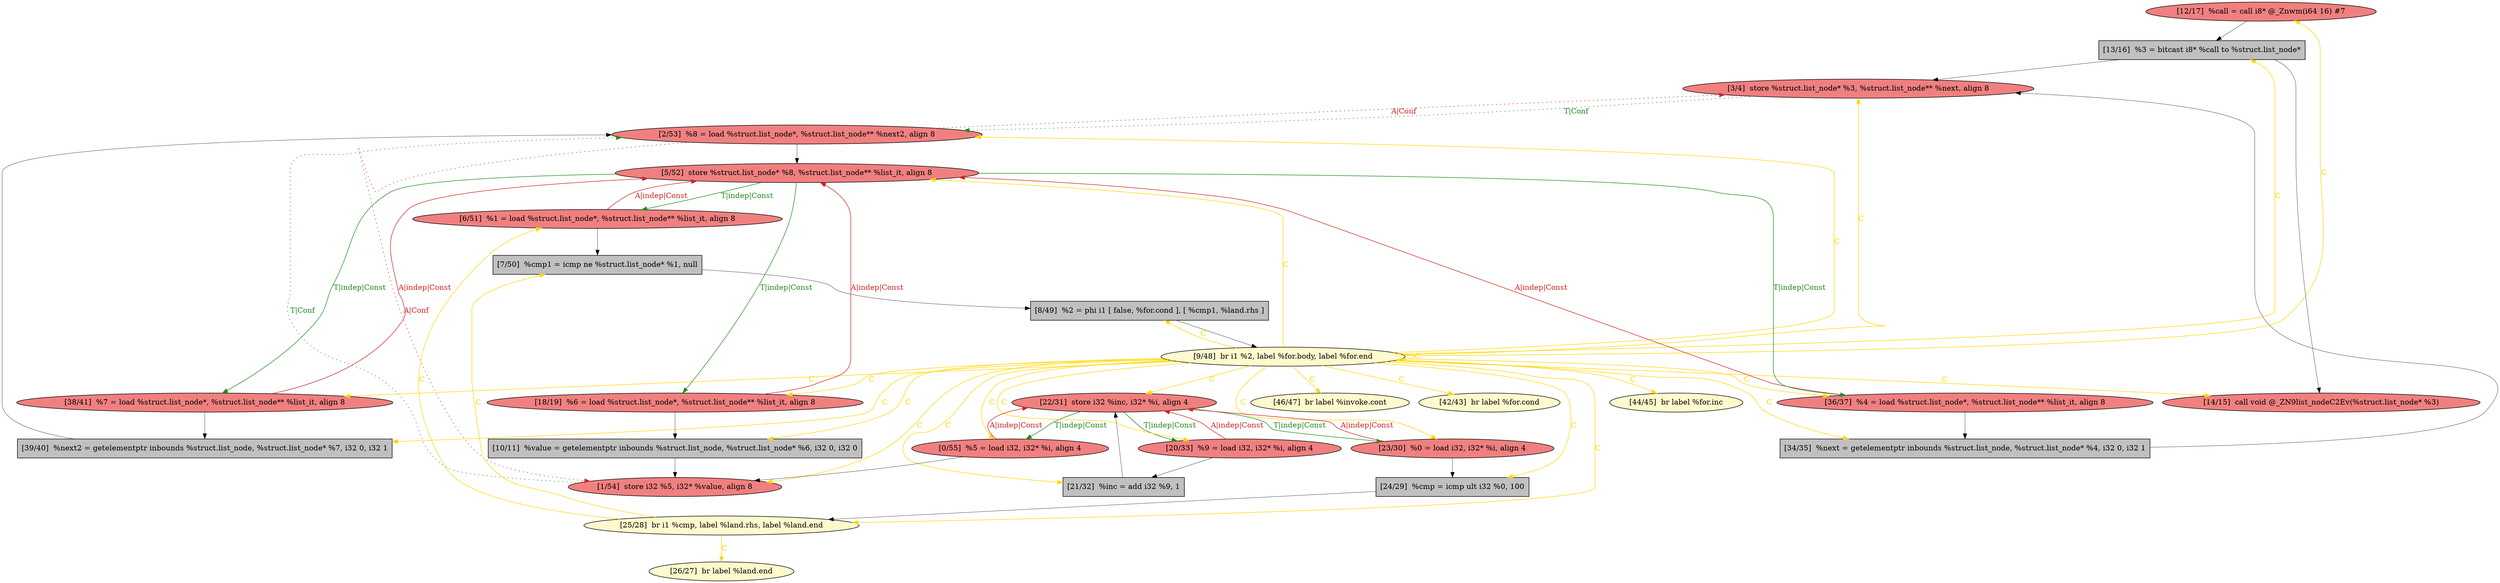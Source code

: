 
digraph G {


node402 [fillcolor=lightcoral,label="[12/17]  %call = call i8* @_Znwm(i64 16) #7",shape=ellipse,style=filled ]
node401 [fillcolor=lightcoral,label="[22/31]  store i32 %inc, i32* %i, align 4",shape=ellipse,style=filled ]
node400 [fillcolor=lemonchiffon,label="[9/48]  br i1 %2, label %for.body, label %for.end",shape=ellipse,style=filled ]
node399 [fillcolor=grey,label="[13/16]  %3 = bitcast i8* %call to %struct.list_node*",shape=rectangle,style=filled ]
node397 [fillcolor=grey,label="[24/29]  %cmp = icmp ult i32 %0, 100",shape=rectangle,style=filled ]
node395 [fillcolor=lemonchiffon,label="[26/27]  br label %land.end",shape=ellipse,style=filled ]
node394 [fillcolor=grey,label="[7/50]  %cmp1 = icmp ne %struct.list_node* %1, null",shape=rectangle,style=filled ]
node396 [fillcolor=lightcoral,label="[23/30]  %0 = load i32, i32* %i, align 4",shape=ellipse,style=filled ]
node393 [fillcolor=lightcoral,label="[18/19]  %6 = load %struct.list_node*, %struct.list_node** %list_it, align 8",shape=ellipse,style=filled ]
node381 [fillcolor=lemonchiffon,label="[46/47]  br label %invoke.cont",shape=ellipse,style=filled ]
node392 [fillcolor=lemonchiffon,label="[42/43]  br label %for.cond",shape=ellipse,style=filled ]
node379 [fillcolor=grey,label="[34/35]  %next = getelementptr inbounds %struct.list_node, %struct.list_node* %4, i32 0, i32 1",shape=rectangle,style=filled ]
node386 [fillcolor=lightcoral,label="[38/41]  %7 = load %struct.list_node*, %struct.list_node** %list_it, align 8",shape=ellipse,style=filled ]
node398 [fillcolor=grey,label="[8/49]  %2 = phi i1 [ false, %for.cond ], [ %cmp1, %land.rhs ]",shape=rectangle,style=filled ]
node380 [fillcolor=lightcoral,label="[6/51]  %1 = load %struct.list_node*, %struct.list_node** %list_it, align 8",shape=ellipse,style=filled ]
node383 [fillcolor=lemonchiffon,label="[44/45]  br label %for.inc",shape=ellipse,style=filled ]
node378 [fillcolor=lightcoral,label="[20/33]  %9 = load i32, i32* %i, align 4",shape=ellipse,style=filled ]
node377 [fillcolor=lightcoral,label="[3/4]  store %struct.list_node* %3, %struct.list_node** %next, align 8",shape=ellipse,style=filled ]
node385 [fillcolor=lightcoral,label="[36/37]  %4 = load %struct.list_node*, %struct.list_node** %list_it, align 8",shape=ellipse,style=filled ]
node389 [fillcolor=grey,label="[39/40]  %next2 = getelementptr inbounds %struct.list_node, %struct.list_node* %7, i32 0, i32 1",shape=rectangle,style=filled ]
node387 [fillcolor=lightcoral,label="[1/54]  store i32 %5, i32* %value, align 8",shape=ellipse,style=filled ]
node403 [fillcolor=grey,label="[10/11]  %value = getelementptr inbounds %struct.list_node, %struct.list_node* %6, i32 0, i32 0",shape=rectangle,style=filled ]
node391 [fillcolor=lightcoral,label="[2/53]  %8 = load %struct.list_node*, %struct.list_node** %next2, align 8",shape=ellipse,style=filled ]
node384 [fillcolor=lightcoral,label="[14/15]  call void @_ZN9list_nodeC2Ev(%struct.list_node* %3)",shape=ellipse,style=filled ]
node388 [fillcolor=grey,label="[21/32]  %inc = add i32 %9, 1",shape=rectangle,style=filled ]
node376 [fillcolor=lightcoral,label="[0/55]  %5 = load i32, i32* %i, align 4",shape=ellipse,style=filled ]
node382 [fillcolor=lemonchiffon,label="[25/28]  br i1 %cmp, label %land.rhs, label %land.end",shape=ellipse,style=filled ]
node390 [fillcolor=lightcoral,label="[5/52]  store %struct.list_node* %8, %struct.list_node** %list_it, align 8",shape=ellipse,style=filled ]

node390->node385 [style=solid,color=forestgreen,label="T|indep|Const",penwidth=1.0,fontcolor=forestgreen ]
node400->node391 [style=solid,color=gold,label="C",penwidth=1.0,fontcolor=gold ]
node396->node401 [style=solid,color=firebrick3,label="A|indep|Const",penwidth=1.0,fontcolor=firebrick3 ]
node387->node391 [style=dotted,color=forestgreen,label="T|Conf",penwidth=1.0,fontcolor=forestgreen ]
node391->node387 [style=dotted,color=firebrick3,label="A|Conf",penwidth=1.0,fontcolor=firebrick3 ]
node379->node377 [style=solid,color=black,label="",penwidth=0.5,fontcolor=black ]
node391->node377 [style=dotted,color=firebrick3,label="A|Conf",penwidth=1.0,fontcolor=firebrick3 ]
node399->node384 [style=solid,color=black,label="",penwidth=0.5,fontcolor=black ]
node394->node398 [style=solid,color=black,label="",penwidth=0.5,fontcolor=black ]
node401->node396 [style=solid,color=forestgreen,label="T|indep|Const",penwidth=1.0,fontcolor=forestgreen ]
node378->node388 [style=solid,color=black,label="",penwidth=0.5,fontcolor=black ]
node400->node385 [style=solid,color=gold,label="C",penwidth=1.0,fontcolor=gold ]
node396->node397 [style=solid,color=black,label="",penwidth=0.5,fontcolor=black ]
node400->node400 [style=solid,color=gold,label="C",penwidth=1.0,fontcolor=gold ]
node390->node393 [style=solid,color=forestgreen,label="T|indep|Const",penwidth=1.0,fontcolor=forestgreen ]
node380->node394 [style=solid,color=black,label="",penwidth=0.5,fontcolor=black ]
node385->node379 [style=solid,color=black,label="",penwidth=0.5,fontcolor=black ]
node393->node390 [style=solid,color=firebrick3,label="A|indep|Const",penwidth=1.0,fontcolor=firebrick3 ]
node398->node400 [style=solid,color=black,label="",penwidth=0.5,fontcolor=black ]
node400->node388 [style=solid,color=gold,label="C",penwidth=1.0,fontcolor=gold ]
node393->node403 [style=solid,color=black,label="",penwidth=0.5,fontcolor=black ]
node400->node376 [style=solid,color=gold,label="C",penwidth=1.0,fontcolor=gold ]
node400->node382 [style=solid,color=gold,label="C",penwidth=1.0,fontcolor=gold ]
node400->node392 [style=solid,color=gold,label="C",penwidth=1.0,fontcolor=gold ]
node382->node380 [style=solid,color=gold,label="C",penwidth=1.0,fontcolor=gold ]
node376->node401 [style=solid,color=firebrick3,label="A|indep|Const",penwidth=1.0,fontcolor=firebrick3 ]
node400->node401 [style=solid,color=gold,label="C",penwidth=1.0,fontcolor=gold ]
node400->node381 [style=solid,color=gold,label="C",penwidth=1.0,fontcolor=gold ]
node389->node391 [style=solid,color=black,label="",penwidth=0.5,fontcolor=black ]
node400->node402 [style=solid,color=gold,label="C",penwidth=1.0,fontcolor=gold ]
node382->node394 [style=solid,color=gold,label="C",penwidth=1.0,fontcolor=gold ]
node382->node395 [style=solid,color=gold,label="C",penwidth=1.0,fontcolor=gold ]
node380->node390 [style=solid,color=firebrick3,label="A|indep|Const",penwidth=1.0,fontcolor=firebrick3 ]
node390->node380 [style=solid,color=forestgreen,label="T|indep|Const",penwidth=1.0,fontcolor=forestgreen ]
node400->node379 [style=solid,color=gold,label="C",penwidth=1.0,fontcolor=gold ]
node400->node396 [style=solid,color=gold,label="C",penwidth=1.0,fontcolor=gold ]
node400->node377 [style=solid,color=gold,label="C",penwidth=1.0,fontcolor=gold ]
node400->node397 [style=solid,color=gold,label="C",penwidth=1.0,fontcolor=gold ]
node400->node389 [style=solid,color=gold,label="C",penwidth=1.0,fontcolor=gold ]
node403->node387 [style=solid,color=black,label="",penwidth=0.5,fontcolor=black ]
node400->node403 [style=solid,color=gold,label="C",penwidth=1.0,fontcolor=gold ]
node400->node399 [style=solid,color=gold,label="C",penwidth=1.0,fontcolor=gold ]
node378->node401 [style=solid,color=firebrick3,label="A|indep|Const",penwidth=1.0,fontcolor=firebrick3 ]
node400->node378 [style=solid,color=gold,label="C",penwidth=1.0,fontcolor=gold ]
node400->node390 [style=solid,color=gold,label="C",penwidth=1.0,fontcolor=gold ]
node377->node391 [style=dotted,color=forestgreen,label="T|Conf",penwidth=1.0,fontcolor=forestgreen ]
node400->node393 [style=solid,color=gold,label="C",penwidth=1.0,fontcolor=gold ]
node400->node386 [style=solid,color=gold,label="C",penwidth=1.0,fontcolor=gold ]
node402->node399 [style=solid,color=black,label="",penwidth=0.5,fontcolor=black ]
node386->node389 [style=solid,color=black,label="",penwidth=0.5,fontcolor=black ]
node388->node401 [style=solid,color=black,label="",penwidth=0.5,fontcolor=black ]
node400->node387 [style=solid,color=gold,label="C",penwidth=1.0,fontcolor=gold ]
node400->node384 [style=solid,color=gold,label="C",penwidth=1.0,fontcolor=gold ]
node401->node378 [style=solid,color=forestgreen,label="T|indep|Const",penwidth=1.0,fontcolor=forestgreen ]
node399->node377 [style=solid,color=black,label="",penwidth=0.5,fontcolor=black ]
node390->node386 [style=solid,color=forestgreen,label="T|indep|Const",penwidth=1.0,fontcolor=forestgreen ]
node386->node390 [style=solid,color=firebrick3,label="A|indep|Const",penwidth=1.0,fontcolor=firebrick3 ]
node385->node390 [style=solid,color=firebrick3,label="A|indep|Const",penwidth=1.0,fontcolor=firebrick3 ]
node400->node383 [style=solid,color=gold,label="C",penwidth=1.0,fontcolor=gold ]
node401->node376 [style=solid,color=forestgreen,label="T|indep|Const",penwidth=1.0,fontcolor=forestgreen ]
node391->node390 [style=solid,color=black,label="",penwidth=0.5,fontcolor=black ]
node397->node382 [style=solid,color=black,label="",penwidth=0.5,fontcolor=black ]
node376->node387 [style=solid,color=black,label="",penwidth=0.5,fontcolor=black ]
node400->node398 [style=solid,color=gold,label="C",penwidth=1.0,fontcolor=gold ]


}
